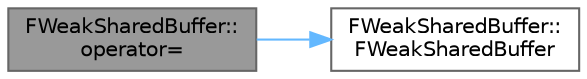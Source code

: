 digraph "FWeakSharedBuffer::operator="
{
 // INTERACTIVE_SVG=YES
 // LATEX_PDF_SIZE
  bgcolor="transparent";
  edge [fontname=Helvetica,fontsize=10,labelfontname=Helvetica,labelfontsize=10];
  node [fontname=Helvetica,fontsize=10,shape=box,height=0.2,width=0.4];
  rankdir="LR";
  Node1 [id="Node000001",label="FWeakSharedBuffer::\loperator=",height=0.2,width=0.4,color="gray40", fillcolor="grey60", style="filled", fontcolor="black",tooltip="Assign a weak shared buffer from a shared buffer."];
  Node1 -> Node2 [id="edge1_Node000001_Node000002",color="steelblue1",style="solid",tooltip=" "];
  Node2 [id="Node000002",label="FWeakSharedBuffer::\lFWeakSharedBuffer",height=0.2,width=0.4,color="grey40", fillcolor="white", style="filled",URL="$d1/d06/classFWeakSharedBuffer.html#a834aee4f3fca5bf23d4fced42ded9642",tooltip="Construct a null weak shared buffer."];
}
